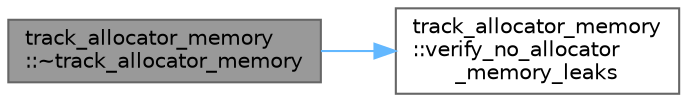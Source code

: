 digraph "track_allocator_memory::~track_allocator_memory"
{
 // LATEX_PDF_SIZE
  bgcolor="transparent";
  edge [fontname=Helvetica,fontsize=10,labelfontname=Helvetica,labelfontsize=10];
  node [fontname=Helvetica,fontsize=10,shape=box,height=0.2,width=0.4];
  rankdir="LR";
  Node1 [id="Node000001",label="track_allocator_memory\l::~track_allocator_memory",height=0.2,width=0.4,color="gray40", fillcolor="grey60", style="filled", fontcolor="black",tooltip=" "];
  Node1 -> Node2 [id="edge1_Node000001_Node000002",color="steelblue1",style="solid",tooltip=" "];
  Node2 [id="Node000002",label="track_allocator_memory\l::verify_no_allocator\l_memory_leaks",height=0.2,width=0.4,color="grey40", fillcolor="white", style="filled",URL="$structtrack__allocator__memory.html#a1235634dd66ba70727560a2f579118ca",tooltip=" "];
}
